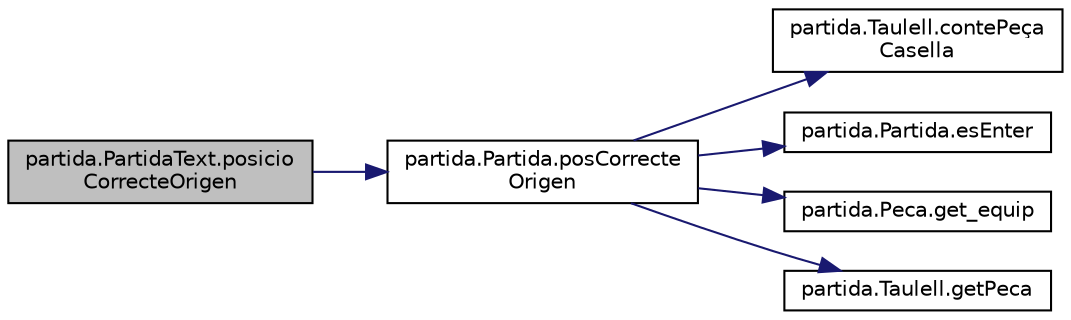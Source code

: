 digraph "partida.PartidaText.posicioCorrecteOrigen"
{
 // LATEX_PDF_SIZE
  edge [fontname="Helvetica",fontsize="10",labelfontname="Helvetica",labelfontsize="10"];
  node [fontname="Helvetica",fontsize="10",shape=record];
  rankdir="LR";
  Node1 [label="partida.PartidaText.posicio\lCorrecteOrigen",height=0.2,width=0.4,color="black", fillcolor="grey75", style="filled", fontcolor="black",tooltip="Calcula si es correcte la posició d'origen que ha seleccionat l'usuari."];
  Node1 -> Node2 [color="midnightblue",fontsize="10",style="solid"];
  Node2 [label="partida.Partida.posCorrecte\lOrigen",height=0.2,width=0.4,color="black", fillcolor="white", style="filled",URL="$classpartida_1_1_partida.html#abb12badc944cd77ea700a508502cd774",tooltip="Comprova si la posició selecionada al origen és correcte."];
  Node2 -> Node3 [color="midnightblue",fontsize="10",style="solid"];
  Node3 [label="partida.Taulell.contePeça\lCasella",height=0.2,width=0.4,color="black", fillcolor="white", style="filled",URL="$classpartida_1_1_taulell.html#a92e92d8c4846fda13d15a0393019faaf",tooltip="Comprova si a la posicio entrada hi ha un peça al taulell."];
  Node2 -> Node4 [color="midnightblue",fontsize="10",style="solid"];
  Node4 [label="partida.Partida.esEnter",height=0.2,width=0.4,color="black", fillcolor="white", style="filled",URL="$classpartida_1_1_partida.html#a63ecced9800ec54777ad0250c2d6ea3d",tooltip=" "];
  Node2 -> Node5 [color="midnightblue",fontsize="10",style="solid"];
  Node5 [label="partida.Peca.get_equip",height=0.2,width=0.4,color="black", fillcolor="white", style="filled",URL="$classpartida_1_1_peca.html#acf746f82f289a4a6b9c13f518df1fe6b",tooltip="Equip."];
  Node2 -> Node6 [color="midnightblue",fontsize="10",style="solid"];
  Node6 [label="partida.Taulell.getPeca",height=0.2,width=0.4,color="black", fillcolor="white", style="filled",URL="$classpartida_1_1_taulell.html#a4b161ff5085972632d42fd39a6404af9",tooltip="retorna la peça que hi ha a la posicio p"];
}
